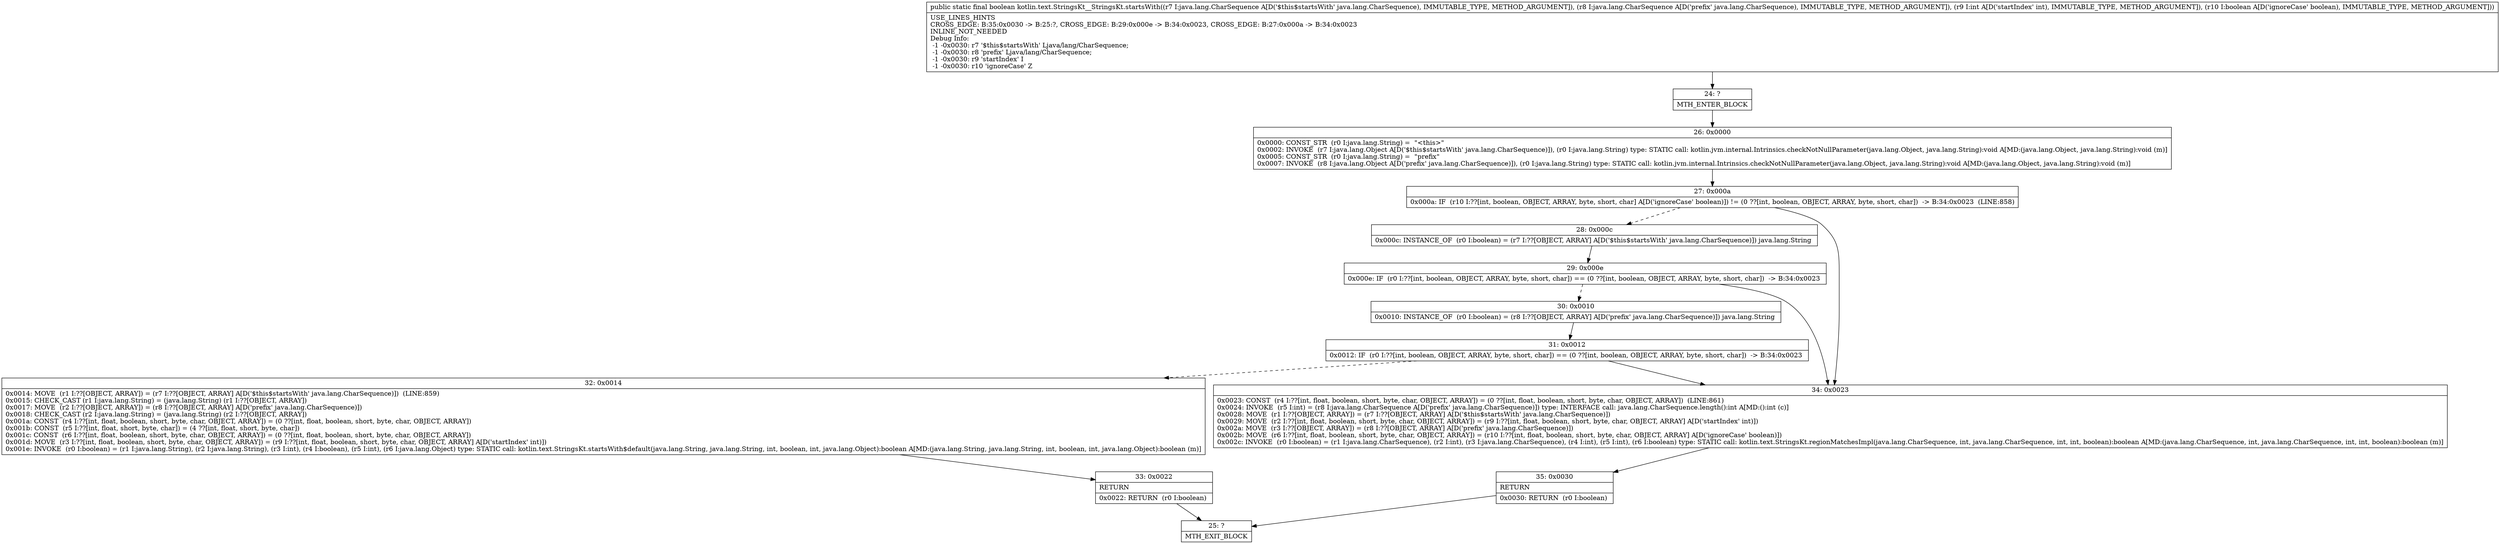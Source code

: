 digraph "CFG forkotlin.text.StringsKt__StringsKt.startsWith(Ljava\/lang\/CharSequence;Ljava\/lang\/CharSequence;IZ)Z" {
Node_24 [shape=record,label="{24\:\ ?|MTH_ENTER_BLOCK\l}"];
Node_26 [shape=record,label="{26\:\ 0x0000|0x0000: CONST_STR  (r0 I:java.lang.String) =  \"\<this\>\" \l0x0002: INVOKE  (r7 I:java.lang.Object A[D('$this$startsWith' java.lang.CharSequence)]), (r0 I:java.lang.String) type: STATIC call: kotlin.jvm.internal.Intrinsics.checkNotNullParameter(java.lang.Object, java.lang.String):void A[MD:(java.lang.Object, java.lang.String):void (m)]\l0x0005: CONST_STR  (r0 I:java.lang.String) =  \"prefix\" \l0x0007: INVOKE  (r8 I:java.lang.Object A[D('prefix' java.lang.CharSequence)]), (r0 I:java.lang.String) type: STATIC call: kotlin.jvm.internal.Intrinsics.checkNotNullParameter(java.lang.Object, java.lang.String):void A[MD:(java.lang.Object, java.lang.String):void (m)]\l}"];
Node_27 [shape=record,label="{27\:\ 0x000a|0x000a: IF  (r10 I:??[int, boolean, OBJECT, ARRAY, byte, short, char] A[D('ignoreCase' boolean)]) != (0 ??[int, boolean, OBJECT, ARRAY, byte, short, char])  \-\> B:34:0x0023  (LINE:858)\l}"];
Node_28 [shape=record,label="{28\:\ 0x000c|0x000c: INSTANCE_OF  (r0 I:boolean) = (r7 I:??[OBJECT, ARRAY] A[D('$this$startsWith' java.lang.CharSequence)]) java.lang.String \l}"];
Node_29 [shape=record,label="{29\:\ 0x000e|0x000e: IF  (r0 I:??[int, boolean, OBJECT, ARRAY, byte, short, char]) == (0 ??[int, boolean, OBJECT, ARRAY, byte, short, char])  \-\> B:34:0x0023 \l}"];
Node_30 [shape=record,label="{30\:\ 0x0010|0x0010: INSTANCE_OF  (r0 I:boolean) = (r8 I:??[OBJECT, ARRAY] A[D('prefix' java.lang.CharSequence)]) java.lang.String \l}"];
Node_31 [shape=record,label="{31\:\ 0x0012|0x0012: IF  (r0 I:??[int, boolean, OBJECT, ARRAY, byte, short, char]) == (0 ??[int, boolean, OBJECT, ARRAY, byte, short, char])  \-\> B:34:0x0023 \l}"];
Node_32 [shape=record,label="{32\:\ 0x0014|0x0014: MOVE  (r1 I:??[OBJECT, ARRAY]) = (r7 I:??[OBJECT, ARRAY] A[D('$this$startsWith' java.lang.CharSequence)])  (LINE:859)\l0x0015: CHECK_CAST (r1 I:java.lang.String) = (java.lang.String) (r1 I:??[OBJECT, ARRAY]) \l0x0017: MOVE  (r2 I:??[OBJECT, ARRAY]) = (r8 I:??[OBJECT, ARRAY] A[D('prefix' java.lang.CharSequence)]) \l0x0018: CHECK_CAST (r2 I:java.lang.String) = (java.lang.String) (r2 I:??[OBJECT, ARRAY]) \l0x001a: CONST  (r4 I:??[int, float, boolean, short, byte, char, OBJECT, ARRAY]) = (0 ??[int, float, boolean, short, byte, char, OBJECT, ARRAY]) \l0x001b: CONST  (r5 I:??[int, float, short, byte, char]) = (4 ??[int, float, short, byte, char]) \l0x001c: CONST  (r6 I:??[int, float, boolean, short, byte, char, OBJECT, ARRAY]) = (0 ??[int, float, boolean, short, byte, char, OBJECT, ARRAY]) \l0x001d: MOVE  (r3 I:??[int, float, boolean, short, byte, char, OBJECT, ARRAY]) = (r9 I:??[int, float, boolean, short, byte, char, OBJECT, ARRAY] A[D('startIndex' int)]) \l0x001e: INVOKE  (r0 I:boolean) = (r1 I:java.lang.String), (r2 I:java.lang.String), (r3 I:int), (r4 I:boolean), (r5 I:int), (r6 I:java.lang.Object) type: STATIC call: kotlin.text.StringsKt.startsWith$default(java.lang.String, java.lang.String, int, boolean, int, java.lang.Object):boolean A[MD:(java.lang.String, java.lang.String, int, boolean, int, java.lang.Object):boolean (m)]\l}"];
Node_33 [shape=record,label="{33\:\ 0x0022|RETURN\l|0x0022: RETURN  (r0 I:boolean) \l}"];
Node_25 [shape=record,label="{25\:\ ?|MTH_EXIT_BLOCK\l}"];
Node_34 [shape=record,label="{34\:\ 0x0023|0x0023: CONST  (r4 I:??[int, float, boolean, short, byte, char, OBJECT, ARRAY]) = (0 ??[int, float, boolean, short, byte, char, OBJECT, ARRAY])  (LINE:861)\l0x0024: INVOKE  (r5 I:int) = (r8 I:java.lang.CharSequence A[D('prefix' java.lang.CharSequence)]) type: INTERFACE call: java.lang.CharSequence.length():int A[MD:():int (c)]\l0x0028: MOVE  (r1 I:??[OBJECT, ARRAY]) = (r7 I:??[OBJECT, ARRAY] A[D('$this$startsWith' java.lang.CharSequence)]) \l0x0029: MOVE  (r2 I:??[int, float, boolean, short, byte, char, OBJECT, ARRAY]) = (r9 I:??[int, float, boolean, short, byte, char, OBJECT, ARRAY] A[D('startIndex' int)]) \l0x002a: MOVE  (r3 I:??[OBJECT, ARRAY]) = (r8 I:??[OBJECT, ARRAY] A[D('prefix' java.lang.CharSequence)]) \l0x002b: MOVE  (r6 I:??[int, float, boolean, short, byte, char, OBJECT, ARRAY]) = (r10 I:??[int, float, boolean, short, byte, char, OBJECT, ARRAY] A[D('ignoreCase' boolean)]) \l0x002c: INVOKE  (r0 I:boolean) = (r1 I:java.lang.CharSequence), (r2 I:int), (r3 I:java.lang.CharSequence), (r4 I:int), (r5 I:int), (r6 I:boolean) type: STATIC call: kotlin.text.StringsKt.regionMatchesImpl(java.lang.CharSequence, int, java.lang.CharSequence, int, int, boolean):boolean A[MD:(java.lang.CharSequence, int, java.lang.CharSequence, int, int, boolean):boolean (m)]\l}"];
Node_35 [shape=record,label="{35\:\ 0x0030|RETURN\l|0x0030: RETURN  (r0 I:boolean) \l}"];
MethodNode[shape=record,label="{public static final boolean kotlin.text.StringsKt__StringsKt.startsWith((r7 I:java.lang.CharSequence A[D('$this$startsWith' java.lang.CharSequence), IMMUTABLE_TYPE, METHOD_ARGUMENT]), (r8 I:java.lang.CharSequence A[D('prefix' java.lang.CharSequence), IMMUTABLE_TYPE, METHOD_ARGUMENT]), (r9 I:int A[D('startIndex' int), IMMUTABLE_TYPE, METHOD_ARGUMENT]), (r10 I:boolean A[D('ignoreCase' boolean), IMMUTABLE_TYPE, METHOD_ARGUMENT]))  | USE_LINES_HINTS\lCROSS_EDGE: B:35:0x0030 \-\> B:25:?, CROSS_EDGE: B:29:0x000e \-\> B:34:0x0023, CROSS_EDGE: B:27:0x000a \-\> B:34:0x0023\lINLINE_NOT_NEEDED\lDebug Info:\l  \-1 \-0x0030: r7 '$this$startsWith' Ljava\/lang\/CharSequence;\l  \-1 \-0x0030: r8 'prefix' Ljava\/lang\/CharSequence;\l  \-1 \-0x0030: r9 'startIndex' I\l  \-1 \-0x0030: r10 'ignoreCase' Z\l}"];
MethodNode -> Node_24;Node_24 -> Node_26;
Node_26 -> Node_27;
Node_27 -> Node_28[style=dashed];
Node_27 -> Node_34;
Node_28 -> Node_29;
Node_29 -> Node_30[style=dashed];
Node_29 -> Node_34;
Node_30 -> Node_31;
Node_31 -> Node_32[style=dashed];
Node_31 -> Node_34;
Node_32 -> Node_33;
Node_33 -> Node_25;
Node_34 -> Node_35;
Node_35 -> Node_25;
}

